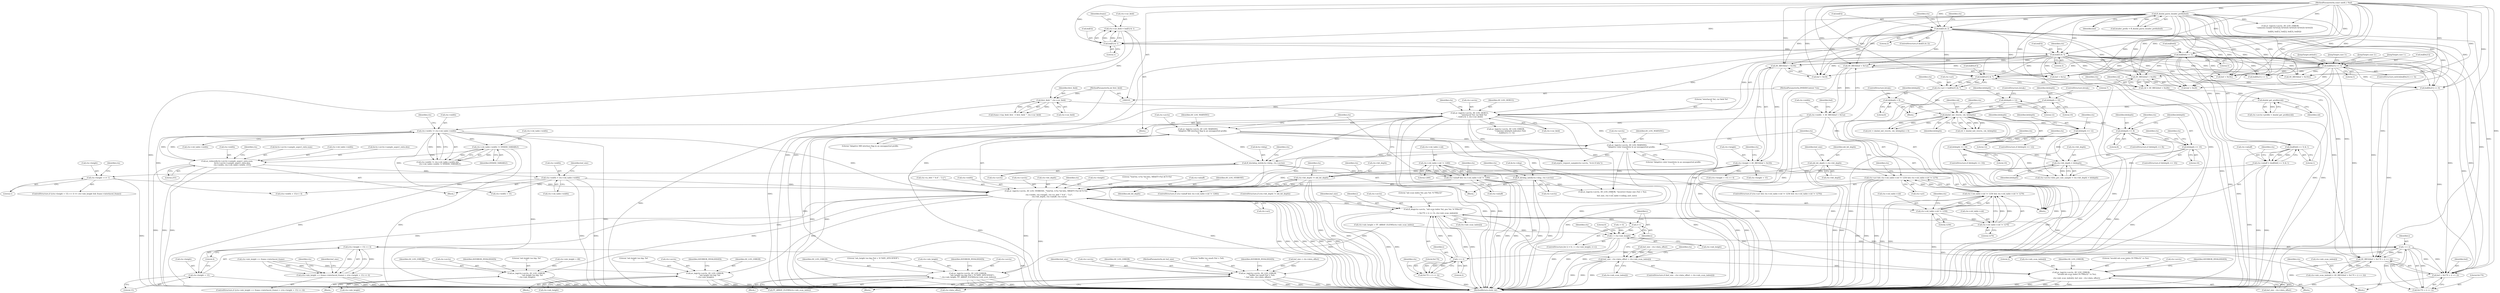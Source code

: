 digraph "0_FFmpeg_296debd213bd6dce7647cedd34eb64e5b94cdc92@pointer" {
"1000643" [label="(Call,av_log(ctx->avctx, AV_LOG_VERBOSE, \"%dx%d, 4:%s %d bits, MBAFF=%d ACT=%d\n\",\n           ctx->width, ctx->height, ctx->is_444 ? \"4:4\" : \"2:2\",\n           ctx->bit_depth, ctx->mbaff, ctx->act))"];
"1000507" [label="(Call,ff_idctdsp_init(&ctx->idsp, ctx->avctx))"];
"1000499" [label="(Call,ff_blockdsp_init(&ctx->bdsp, ctx->avctx))"];
"1000351" [label="(Call,av_log(ctx->avctx, AV_LOG_WARNING,\n               \"Adaptive color transform in an unsupported profile.\n\"))"];
"1000195" [label="(Call,av_log(ctx->avctx, AV_LOG_DEBUG,\n               \"interlaced %d, cur field %d\n\", buf[5] & 3, ctx->cur_field))"];
"1000201" [label="(Call,buf[5] & 3)"];
"1000135" [label="(Call,ff_dnxhd_parse_header_prefix(buf))"];
"1000104" [label="(MethodParameterIn,const uint8_t *buf)"];
"1000176" [label="(Call,buf[5] & 1)"];
"1000166" [label="(Call,buf[5] & 2)"];
"1000190" [label="(Call,first_field ^ ctx->cur_field)"];
"1000106" [label="(MethodParameterIn,int first_field)"];
"1000172" [label="(Call,ctx->cur_field = buf[5] & 1)"];
"1000316" [label="(Call,av_log(ctx->avctx, AV_LOG_WARNING,\n               \"Adaptive MB interlace flag in an unsupported profile.\n\"))"];
"1000528" [label="(Call,ctx->width != ctx->cid_table->width)"];
"1000235" [label="(Call,ctx->width  = AV_RB16(buf + 0x1a))"];
"1000239" [label="(Call,AV_RB16(buf + 0x1a))"];
"1000221" [label="(Call,buf[0x6] >> 5)"];
"1000571" [label="(Call,ctx->width = ctx->cid_table->width)"];
"1000545" [label="(Call,av_reduce(&ctx->avctx->sample_aspect_ratio.num,\n                  &ctx->avctx->sample_aspect_ratio.den,\n                  ctx->width, ctx->cid_table->width, 255))"];
"1000537" [label="(Call,ctx->cid_table->width != DNXHD_VARIABLE)"];
"1000638" [label="(Call,ctx->height <<= 1)"];
"1000227" [label="(Call,ctx->height = AV_RB16(buf + 0x18))"];
"1000231" [label="(Call,AV_RB16(buf + 0x18))"];
"1000493" [label="(Call,ctx->bit_depth != old_bit_depth)"];
"1000487" [label="(Call,ctx->bit_depth = bitdepth)"];
"1000441" [label="(Call,bitdepth == 10)"];
"1000425" [label="(Call,bitdepth == 12)"];
"1000297" [label="(Call,dnxhd_init_vlc(ctx, cid, bitdepth))"];
"1000102" [label="(MethodParameterIn,DNXHDContext *ctx)"];
"1000291" [label="(Call,dnxhd_get_profile(cid))"];
"1000279" [label="(Call,cid = AV_RB32(buf + 0x28))"];
"1000281" [label="(Call,AV_RB32(buf + 0x28))"];
"1000244" [label="(Call,buf[0x21] >> 5)"];
"1000251" [label="(Call,bitdepth = 8)"];
"1000261" [label="(Call,bitdepth = 12)"];
"1000256" [label="(Call,bitdepth = 10)"];
"1000387" [label="(Call,bitdepth == 10)"];
"1000374" [label="(Call,bitdepth == 8)"];
"1000112" [label="(Call,old_bit_depth = ctx->bit_depth)"];
"1000305" [label="(Call,ctx->mbaff && ctx->cid_table->cid != 1260)"];
"1000216" [label="(Call,ctx->mbaff = (buf[0x6] >> 5) & 1)"];
"1000220" [label="(Call,(buf[0x6] >> 5) & 1)"];
"1000309" [label="(Call,ctx->cid_table->cid != 1260)"];
"1000332" [label="(Call,ctx->act && ctx->cid_table->cid != 1256 && ctx->cid_table->cid != 1270)"];
"1000322" [label="(Call,ctx->act = buf[0x2C] & 7)"];
"1000326" [label="(Call,buf[0x2C] & 7)"];
"1000336" [label="(Call,ctx->cid_table->cid != 1256 && ctx->cid_table->cid != 1270)"];
"1000337" [label="(Call,ctx->cid_table->cid != 1256)"];
"1000344" [label="(Call,ctx->cid_table->cid != 1270)"];
"1000700" [label="(Call,av_log(ctx->avctx, AV_LOG_ERROR,\n                    \"mb height too big: %d\n\", ctx->mb_height))"];
"1000725" [label="(Call,(ctx->height + 15) >> 4)"];
"1000717" [label="(Call,(ctx->mb_height << frame->interlaced_frame) > (ctx->height + 15) >> 4)"];
"1000726" [label="(Call,ctx->height + 15)"];
"1000733" [label="(Call,av_log(ctx->avctx, AV_LOG_ERROR,\n                \"mb height too big: %d\n\", ctx->mb_height))"];
"1000751" [label="(Call,av_log(ctx->avctx, AV_LOG_ERROR,\n               \"buffer too small (%d < %d).\n\", buf_size, ctx->data_offset))"];
"1000773" [label="(Call,av_log(ctx->avctx, AV_LOG_ERROR,\n               \"mb_height too big (%d > %\"SIZE_SPECIFIER\").\n\", ctx->mb_height, FF_ARRAY_ELEMS(ctx->mb_scan_index)))"];
"1000814" [label="(Call,ff_dlog(ctx->avctx, \"mb scan index %d, pos %d: %\"PRIu32\"\n\",\n                i, 0x170 + (i << 2), ctx->mb_scan_index[i]))"];
"1000797" [label="(Call,i++)"];
"1000792" [label="(Call,i < ctx->mb_height)"];
"1000811" [label="(Call,i << 2)"];
"1000806" [label="(Call,AV_RB32(buf + 0x170 + (i << 2)))"];
"1000800" [label="(Call,ctx->mb_scan_index[i] = AV_RB32(buf + 0x170 + (i << 2)))"];
"1000807" [label="(Call,buf + 0x170 + (i << 2))"];
"1000809" [label="(Call,0x170 + (i << 2))"];
"1000822" [label="(Call,i << 2)"];
"1000820" [label="(Call,0x170 + (i << 2))"];
"1000831" [label="(Call,buf_size - ctx->data_offset < ctx->mb_scan_index[i])"];
"1000843" [label="(Call,av_log(ctx->avctx, AV_LOG_ERROR,\n                   \"invalid mb scan index (%\"PRIu32\" vs %u).\n\",\n                   ctx->mb_scan_index[i], buf_size - ctx->data_offset))"];
"1000500" [label="(Call,&ctx->bdsp)"];
"1000244" [label="(Call,buf[0x21] >> 5)"];
"1000281" [label="(Call,AV_RB32(buf + 0x28))"];
"1000246" [label="(Identifier,buf)"];
"1000195" [label="(Call,av_log(ctx->avctx, AV_LOG_DEBUG,\n               \"interlaced %d, cur field %d\n\", buf[5] & 3, ctx->cur_field))"];
"1000228" [label="(Call,ctx->height)"];
"1000180" [label="(Literal,1)"];
"1000272" [label="(Call,buf[0x21] >> 5)"];
"1000449" [label="(Identifier,ctx)"];
"1000249" [label="(Block,)"];
"1000142" [label="(Call,av_log(ctx->avctx, AV_LOG_ERROR,\n               \"unknown header 0x%02X 0x%02X 0x%02X 0x%02X 0x%02X\n\",\n               buf[0], buf[1], buf[2], buf[3], buf[4]))"];
"1000282" [label="(Call,buf + 0x28)"];
"1000607" [label="(Call,(ctx->width + 15)>> 4)"];
"1000481" [label="(Call,ctx->avctx->bits_per_raw_sample = ctx->bit_depth = bitdepth)"];
"1000706" [label="(Call,ctx->mb_height)"];
"1000710" [label="(Identifier,AVERROR_INVALIDDATA)"];
"1000705" [label="(Literal,\"mb height too big: %d\n\")"];
"1000330" [label="(Literal,7)"];
"1000105" [label="(MethodParameterIn,int buf_size)"];
"1000235" [label="(Call,ctx->width  = AV_RB16(buf + 0x1a))"];
"1000570" [label="(Literal,255)"];
"1000251" [label="(Call,bitdepth = 8)"];
"1000386" [label="(ControlStructure,if (bitdepth == 10))"];
"1000300" [label="(Identifier,bitdepth)"];
"1000845" [label="(Identifier,ctx)"];
"1000726" [label="(Call,ctx->height + 15)"];
"1000266" [label="(Call,av_log(ctx->avctx, AV_LOG_ERROR,\n               \"Unknown bitdepth indicator (%d)\n\", buf[0x21] >> 5))"];
"1000177" [label="(Call,buf[5])"];
"1000572" [label="(Call,ctx->width)"];
"1000497" [label="(Identifier,old_bit_depth)"];
"1000258" [label="(Literal,10)"];
"1000756" [label="(Literal,\"buffer too small (%d < %d).\n\")"];
"1000782" [label="(Call,FF_ARRAY_ELEMS(ctx->mb_scan_index))"];
"1000818" [label="(Literal,\"mb scan index %d, pos %d: %\"PRIu32\"\n\")"];
"1000317" [label="(Call,ctx->avctx)"];
"1000800" [label="(Call,ctx->mb_scan_index[i] = AV_RB32(buf + 0x170 + (i << 2)))"];
"1000813" [label="(Literal,2)"];
"1000571" [label="(Call,ctx->width = ctx->cid_table->width)"];
"1000192" [label="(Call,ctx->cur_field)"];
"1000351" [label="(Call,av_log(ctx->avctx, AV_LOG_WARNING,\n               \"Adaptive color transform in an unsupported profile.\n\"))"];
"1000239" [label="(Call,AV_RB16(buf + 0x1a))"];
"1000257" [label="(Identifier,bitdepth)"];
"1000216" [label="(Call,ctx->mbaff = (buf[0x6] >> 5) & 1)"];
"1000331" [label="(ControlStructure,if (ctx->act && ctx->cid_table->cid != 1256 && ctx->cid_table->cid != 1270))"];
"1000106" [label="(MethodParameterIn,int first_field)"];
"1000112" [label="(Call,old_bit_depth = ctx->bit_depth)"];
"1000280" [label="(Identifier,cid)"];
"1000378" [label="(Call,avpriv_request_sample(ctx->avctx, \"4:4:4 8 bits\"))"];
"1000546" [label="(Call,&ctx->avctx->sample_aspect_ratio.num)"];
"1000638" [label="(Call,ctx->height <<= 1)"];
"1000297" [label="(Call,dnxhd_init_vlc(ctx, cid, bitdepth))"];
"1000104" [label="(MethodParameterIn,const uint8_t *buf)"];
"1000746" [label="(Identifier,buf_size)"];
"1000831" [label="(Call,buf_size - ctx->data_offset < ctx->mb_scan_index[i])"];
"1000794" [label="(Call,ctx->mb_height)"];
"1000824" [label="(Literal,2)"];
"1000644" [label="(Call,ctx->avctx)"];
"1000427" [label="(Literal,12)"];
"1000751" [label="(Call,av_log(ctx->avctx, AV_LOG_ERROR,\n               \"buffer too small (%d < %d).\n\", buf_size, ctx->data_offset))"];
"1000345" [label="(Call,ctx->cid_table->cid)"];
"1000809" [label="(Call,0x170 + (i << 2))"];
"1000318" [label="(Identifier,ctx)"];
"1000236" [label="(Call,ctx->width)"];
"1000393" [label="(Identifier,ctx)"];
"1000544" [label="(Block,)"];
"1000217" [label="(Call,ctx->mbaff)"];
"1000821" [label="(Literal,0x170)"];
"1000114" [label="(Call,ctx->bit_depth)"];
"1000832" [label="(Call,buf_size - ctx->data_offset)"];
"1000488" [label="(Call,ctx->bit_depth)"];
"1000789" [label="(Call,i = 0)"];
"1000543" [label="(Identifier,DNXHD_VARIABLE)"];
"1000166" [label="(Call,buf[5] & 2)"];
"1000700" [label="(Call,av_log(ctx->avctx, AV_LOG_ERROR,\n                    \"mb height too big: %d\n\", ctx->mb_height))"];
"1000808" [label="(Identifier,buf)"];
"1000121" [label="(Identifier,buf_size)"];
"1000213" [label="(Identifier,ctx)"];
"1000502" [label="(Identifier,ctx)"];
"1000825" [label="(Call,ctx->mb_scan_index[i])"];
"1000833" [label="(Identifier,buf_size)"];
"1000762" [label="(Identifier,AVERROR_INVALIDDATA)"];
"1000350" [label="(Literal,1270)"];
"1000717" [label="(Call,(ctx->mb_height << frame->interlaced_frame) > (ctx->height + 15) >> 4)"];
"1000424" [label="(ControlStructure,if (bitdepth == 12))"];
"1000226" [label="(Literal,1)"];
"1000661" [label="(Call,ctx->bit_depth)"];
"1000320" [label="(Identifier,AV_LOG_WARNING)"];
"1000259" [label="(ControlStructure,break;)"];
"1000344" [label="(Call,ctx->cid_table->cid != 1270)"];
"1000848" [label="(Literal,\"invalid mb scan index (%\"PRIu32\" vs %u).\n\")"];
"1000863" [label="(MethodReturn,static int)"];
"1000510" [label="(Identifier,ctx)"];
"1000699" [label="(Block,)"];
"1000779" [label="(Call,ctx->mb_height)"];
"1000183" [label="(Identifier,frame)"];
"1000750" [label="(Block,)"];
"1000844" [label="(Call,ctx->avctx)"];
"1000265" [label="(JumpTarget,default:)"];
"1000375" [label="(Identifier,bitdepth)"];
"1000261" [label="(Call,bitdepth = 12)"];
"1000820" [label="(Call,0x170 + (i << 2))"];
"1000135" [label="(Call,ff_dnxhd_parse_header_prefix(buf))"];
"1000176" [label="(Call,buf[5] & 1)"];
"1000772" [label="(Block,)"];
"1000538" [label="(Call,ctx->cid_table->width)"];
"1000491" [label="(Identifier,bitdepth)"];
"1000674" [label="(Identifier,ctx)"];
"1000787" [label="(Identifier,AVERROR_INVALIDDATA)"];
"1000512" [label="(Call,ctx->avctx)"];
"1000232" [label="(Call,buf + 0x18)"];
"1000774" [label="(Call,ctx->avctx)"];
"1000801" [label="(Call,ctx->mb_scan_index[i])"];
"1000240" [label="(Call,buf + 0x1a)"];
"1000222" [label="(Call,buf[0x6])"];
"1000260" [label="(JumpTarget,case 3:)"];
"1000229" [label="(Identifier,ctx)"];
"1000652" [label="(Call,ctx->height)"];
"1000252" [label="(Identifier,bitdepth)"];
"1000442" [label="(Identifier,bitdepth)"];
"1000608" [label="(Call,ctx->width + 15)"];
"1000745" [label="(Call,buf_size < ctx->data_offset)"];
"1000764" [label="(Call,ctx->mb_height > FF_ARRAY_ELEMS(ctx->mb_scan_index))"];
"1000798" [label="(Identifier,i)"];
"1000298" [label="(Identifier,ctx)"];
"1000220" [label="(Call,(buf[0x6] >> 5) & 1)"];
"1000376" [label="(Literal,8)"];
"1000532" [label="(Call,ctx->cid_table->width)"];
"1000305" [label="(Call,ctx->mbaff && ctx->cid_table->cid != 1260)"];
"1000473" [label="(Identifier,ctx)"];
"1000639" [label="(Call,ctx->height)"];
"1000575" [label="(Call,ctx->cid_table->width)"];
"1000207" [label="(Identifier,ctx)"];
"1000324" [label="(Identifier,ctx)"];
"1000431" [label="(Identifier,ctx)"];
"1000199" [label="(Identifier,AV_LOG_DEBUG)"];
"1000582" [label="(Identifier,buf_size)"];
"1000263" [label="(Literal,12)"];
"1000730" [label="(Literal,15)"];
"1000827" [label="(Identifier,ctx)"];
"1000739" [label="(Call,ctx->mb_height)"];
"1000725" [label="(Call,(ctx->height + 15) >> 4)"];
"1000285" [label="(Call,ctx->avctx->profile = dnxhd_get_profile(cid))"];
"1000295" [label="(Call,ret = dnxhd_init_vlc(ctx, cid, bitdepth))"];
"1000757" [label="(Identifier,buf_size)"];
"1000191" [label="(Identifier,first_field)"];
"1000792" [label="(Call,i < ctx->mb_height)"];
"1000823" [label="(Identifier,i)"];
"1000171" [label="(Block,)"];
"1000256" [label="(Call,bitdepth = 10)"];
"1000352" [label="(Call,ctx->avctx)"];
"1000255" [label="(JumpTarget,case 2:)"];
"1000279" [label="(Call,cid = AV_RB32(buf + 0x28))"];
"1000507" [label="(Call,ff_idctdsp_init(&ctx->idsp, ctx->avctx))"];
"1000250" [label="(JumpTarget,case 1:)"];
"1000499" [label="(Call,ff_blockdsp_init(&ctx->bdsp, ctx->avctx))"];
"1000735" [label="(Identifier,ctx)"];
"1000727" [label="(Call,ctx->height)"];
"1000262" [label="(Identifier,bitdepth)"];
"1000426" [label="(Identifier,bitdepth)"];
"1000334" [label="(Identifier,ctx)"];
"1000337" [label="(Call,ctx->cid_table->cid != 1256)"];
"1000327" [label="(Call,buf[0x2C])"];
"1000336" [label="(Call,ctx->cid_table->cid != 1256 && ctx->cid_table->cid != 1270)"];
"1000362" [label="(Call,buf[0x2C] >> 6)"];
"1000694" [label="(Call,ctx->mb_height > 68)"];
"1000373" [label="(ControlStructure,if (bitdepth == 8))"];
"1000819" [label="(Identifier,i)"];
"1000565" [label="(Call,ctx->cid_table->width)"];
"1000237" [label="(Identifier,ctx)"];
"1000554" [label="(Call,&ctx->avctx->sample_aspect_ratio.den)"];
"1000323" [label="(Call,ctx->act)"];
"1000315" [label="(Literal,1260)"];
"1000353" [label="(Identifier,ctx)"];
"1000537" [label="(Call,ctx->cid_table->width != DNXHD_VARIABLE)"];
"1000443" [label="(Literal,10)"];
"1000704" [label="(Identifier,AV_LOG_ERROR)"];
"1000504" [label="(Call,ctx->avctx)"];
"1000545" [label="(Call,av_reduce(&ctx->avctx->sample_aspect_ratio.num,\n                  &ctx->avctx->sample_aspect_ratio.den,\n                  ctx->width, ctx->cid_table->width, 255))"];
"1000387" [label="(Call,bitdepth == 10)"];
"1000737" [label="(Identifier,AV_LOG_ERROR)"];
"1000173" [label="(Call,ctx->cur_field)"];
"1000843" [label="(Call,av_log(ctx->avctx, AV_LOG_ERROR,\n                   \"invalid mb scan index (%\"PRIu32\" vs %u).\n\",\n                   ctx->mb_scan_index[i], buf_size - ctx->data_offset))"];
"1000860" [label="(Identifier,AVERROR_INVALIDDATA)"];
"1000170" [label="(Literal,2)"];
"1000253" [label="(Literal,8)"];
"1000793" [label="(Identifier,i)"];
"1000619" [label="(Call,buf + 0x16c)"];
"1000374" [label="(Call,bitdepth == 8)"];
"1000797" [label="(Call,i++)"];
"1000113" [label="(Identifier,old_bit_depth)"];
"1000206" [label="(Call,ctx->cur_field)"];
"1000254" [label="(ControlStructure,break;)"];
"1000837" [label="(Call,ctx->mb_scan_index[i])"];
"1000347" [label="(Identifier,ctx)"];
"1000493" [label="(Call,ctx->bit_depth != old_bit_depth)"];
"1000356" [label="(Literal,\"Adaptive color transform in an unsupported profile.\n\")"];
"1000645" [label="(Identifier,ctx)"];
"1000165" [label="(ControlStructure,if (buf[5] & 2))"];
"1000310" [label="(Call,ctx->cid_table->cid)"];
"1000107" [label="(Block,)"];
"1000494" [label="(Call,ctx->bit_depth)"];
"1000498" [label="(Block,)"];
"1000202" [label="(Call,buf[5])"];
"1000626" [label="(Call,ctx->height + 15)"];
"1000530" [label="(Identifier,ctx)"];
"1000648" [label="(Literal,\"%dx%d, 4:%s %d bits, MBAFF=%d ACT=%d\n\")"];
"1000425" [label="(Call,bitdepth == 12)"];
"1000309" [label="(Call,ctx->cid_table->cid != 1260)"];
"1000492" [label="(ControlStructure,if (ctx->bit_depth != old_bit_depth))"];
"1000731" [label="(Literal,4)"];
"1000718" [label="(Call,ctx->mb_height << frame->interlaced_frame)"];
"1000326" [label="(Call,buf[0x2C] & 7)"];
"1000758" [label="(Call,ctx->data_offset)"];
"1000642" [label="(Literal,1)"];
"1000196" [label="(Call,ctx->avctx)"];
"1000225" [label="(Literal,5)"];
"1000304" [label="(ControlStructure,if (ctx->mbaff && ctx->cid_table->cid != 1260))"];
"1000102" [label="(MethodParameterIn,DNXHDContext *ctx)"];
"1000231" [label="(Call,AV_RB16(buf + 0x18))"];
"1000333" [label="(Call,ctx->act)"];
"1000167" [label="(Call,buf[5])"];
"1000248" [label="(Literal,5)"];
"1000562" [label="(Call,ctx->width)"];
"1000849" [label="(Call,ctx->mb_scan_index[i])"];
"1000487" [label="(Call,ctx->bit_depth = bitdepth)"];
"1000664" [label="(Call,ctx->mbaff)"];
"1000380" [label="(Identifier,ctx)"];
"1000701" [label="(Call,ctx->avctx)"];
"1000243" [label="(ControlStructure,switch(buf[0x21] >> 5))"];
"1000338" [label="(Call,ctx->cid_table->cid)"];
"1000815" [label="(Call,ctx->avctx)"];
"1000299" [label="(Identifier,cid)"];
"1000291" [label="(Call,dnxhd_get_profile(cid))"];
"1000816" [label="(Identifier,ctx)"];
"1000190" [label="(Call,first_field ^ ctx->cur_field)"];
"1000529" [label="(Call,ctx->width)"];
"1000321" [label="(Literal,\"Adaptive MB interlace flag in an unsupported profile.\n\")"];
"1000738" [label="(Literal,\"mb height too big: %d\n\")"];
"1000618" [label="(Call,AV_RB16(buf + 0x16c))"];
"1000294" [label="(Call,(ret = dnxhd_init_vlc(ctx, cid, bitdepth)) < 0)"];
"1000667" [label="(Call,ctx->act)"];
"1000200" [label="(Literal,\"interlaced %d, cur field %d\n\")"];
"1000316" [label="(Call,av_log(ctx->avctx, AV_LOG_WARNING,\n               \"Adaptive MB interlace flag in an unsupported profile.\n\"))"];
"1000777" [label="(Identifier,AV_LOG_ERROR)"];
"1000528" [label="(Call,ctx->width != ctx->cid_table->width)"];
"1000778" [label="(Literal,\"mb_height too big (%d > %\"SIZE_SPECIFIER\").\n\")"];
"1000227" [label="(Call,ctx->height = AV_RB16(buf + 0x18))"];
"1000810" [label="(Literal,0x170)"];
"1000186" [label="(Call,frame->top_field_first  = first_field ^ ctx->cur_field)"];
"1000136" [label="(Identifier,buf)"];
"1000752" [label="(Call,ctx->avctx)"];
"1000812" [label="(Identifier,i)"];
"1000622" [label="(ControlStructure,if ((ctx->height + 15) >> 4 == ctx->mb_height && frame->interlaced_frame))"];
"1000332" [label="(Call,ctx->act && ctx->cid_table->cid != 1256 && ctx->cid_table->cid != 1270)"];
"1000359" [label="(Identifier,ctx)"];
"1000847" [label="(Identifier,AV_LOG_ERROR)"];
"1000508" [label="(Call,&ctx->idsp)"];
"1000527" [label="(Call,ctx->width != ctx->cid_table->width &&\n        ctx->cid_table->width != DNXHD_VARIABLE)"];
"1000440" [label="(ControlStructure,if (bitdepth == 10))"];
"1000807" [label="(Call,buf + 0x170 + (i << 2))"];
"1000803" [label="(Identifier,ctx)"];
"1000174" [label="(Identifier,ctx)"];
"1000355" [label="(Identifier,AV_LOG_WARNING)"];
"1000647" [label="(Identifier,AV_LOG_VERBOSE)"];
"1000733" [label="(Call,av_log(ctx->avctx, AV_LOG_ERROR,\n                \"mb height too big: %d\n\", ctx->mb_height))"];
"1000655" [label="(Call,ctx->is_444 ? \"4:4\" : \"2:2\")"];
"1000755" [label="(Identifier,AV_LOG_ERROR)"];
"1000133" [label="(Call,header_prefix = ff_dnxhd_parse_header_prefix(buf))"];
"1000221" [label="(Call,buf[0x6] >> 5)"];
"1000573" [label="(Identifier,ctx)"];
"1000734" [label="(Call,ctx->avctx)"];
"1000589" [label="(Call,av_log(ctx->avctx, AV_LOG_ERROR, \"incorrect frame size (%d < %u).\n\",\n               buf_size, ctx->cid_table->coding_unit_size))"];
"1000806" [label="(Call,AV_RB32(buf + 0x170 + (i << 2)))"];
"1000716" [label="(ControlStructure,if ((ctx->mb_height << frame->interlaced_frame) > (ctx->height + 15) >> 4))"];
"1000788" [label="(ControlStructure,for (i = 0; i < ctx->mb_height; i++))"];
"1000643" [label="(Call,av_log(ctx->avctx, AV_LOG_VERBOSE, \"%dx%d, 4:%s %d bits, MBAFF=%d ACT=%d\n\",\n           ctx->width, ctx->height, ctx->is_444 ? \"4:4\" : \"2:2\",\n           ctx->bit_depth, ctx->mbaff, ctx->act))"];
"1000292" [label="(Identifier,cid)"];
"1000814" [label="(Call,ff_dlog(ctx->avctx, \"mb scan index %d, pos %d: %\"PRIu32\"\n\",\n                i, 0x170 + (i << 2), ctx->mb_scan_index[i]))"];
"1000201" [label="(Call,buf[5] & 3)"];
"1000743" [label="(Identifier,AVERROR_INVALIDDATA)"];
"1000540" [label="(Identifier,ctx)"];
"1000306" [label="(Call,ctx->mbaff)"];
"1000732" [label="(Block,)"];
"1000862" [label="(Literal,0)"];
"1000842" [label="(Block,)"];
"1000811" [label="(Call,i << 2)"];
"1000773" [label="(Call,av_log(ctx->avctx, AV_LOG_ERROR,\n               \"mb_height too big (%d > %\"SIZE_SPECIFIER\").\n\", ctx->mb_height, FF_ARRAY_ELEMS(ctx->mb_scan_index)))"];
"1000288" [label="(Identifier,ctx)"];
"1000322" [label="(Call,ctx->act = buf[0x2C] & 7)"];
"1000264" [label="(ControlStructure,break;)"];
"1000388" [label="(Identifier,bitdepth)"];
"1000410" [label="(Identifier,ctx)"];
"1000799" [label="(Block,)"];
"1000389" [label="(Literal,10)"];
"1000245" [label="(Call,buf[0x21])"];
"1000343" [label="(Literal,1256)"];
"1000830" [label="(ControlStructure,if (buf_size - ctx->data_offset < ctx->mb_scan_index[i]))"];
"1000218" [label="(Identifier,ctx)"];
"1000625" [label="(Call,(ctx->height + 15) >> 4)"];
"1000822" [label="(Call,i << 2)"];
"1000205" [label="(Literal,3)"];
"1000649" [label="(Call,ctx->width)"];
"1000172" [label="(Call,ctx->cur_field = buf[5] & 1)"];
"1000441" [label="(Call,bitdepth == 10)"];
"1000518" [label="(Identifier,ctx)"];
"1000854" [label="(Call,buf_size - ctx->data_offset)"];
"1000643" -> "1000107"  [label="AST: "];
"1000643" -> "1000667"  [label="CFG: "];
"1000644" -> "1000643"  [label="AST: "];
"1000647" -> "1000643"  [label="AST: "];
"1000648" -> "1000643"  [label="AST: "];
"1000649" -> "1000643"  [label="AST: "];
"1000652" -> "1000643"  [label="AST: "];
"1000655" -> "1000643"  [label="AST: "];
"1000661" -> "1000643"  [label="AST: "];
"1000664" -> "1000643"  [label="AST: "];
"1000667" -> "1000643"  [label="AST: "];
"1000674" -> "1000643"  [label="CFG: "];
"1000643" -> "1000863"  [label="DDG: "];
"1000643" -> "1000863"  [label="DDG: "];
"1000643" -> "1000863"  [label="DDG: "];
"1000643" -> "1000863"  [label="DDG: "];
"1000643" -> "1000863"  [label="DDG: "];
"1000643" -> "1000863"  [label="DDG: "];
"1000643" -> "1000863"  [label="DDG: "];
"1000643" -> "1000863"  [label="DDG: "];
"1000643" -> "1000863"  [label="DDG: "];
"1000507" -> "1000643"  [label="DDG: "];
"1000351" -> "1000643"  [label="DDG: "];
"1000195" -> "1000643"  [label="DDG: "];
"1000316" -> "1000643"  [label="DDG: "];
"1000528" -> "1000643"  [label="DDG: "];
"1000571" -> "1000643"  [label="DDG: "];
"1000638" -> "1000643"  [label="DDG: "];
"1000227" -> "1000643"  [label="DDG: "];
"1000493" -> "1000643"  [label="DDG: "];
"1000305" -> "1000643"  [label="DDG: "];
"1000332" -> "1000643"  [label="DDG: "];
"1000643" -> "1000700"  [label="DDG: "];
"1000643" -> "1000725"  [label="DDG: "];
"1000643" -> "1000726"  [label="DDG: "];
"1000643" -> "1000733"  [label="DDG: "];
"1000643" -> "1000751"  [label="DDG: "];
"1000643" -> "1000773"  [label="DDG: "];
"1000643" -> "1000814"  [label="DDG: "];
"1000507" -> "1000498"  [label="AST: "];
"1000507" -> "1000512"  [label="CFG: "];
"1000508" -> "1000507"  [label="AST: "];
"1000512" -> "1000507"  [label="AST: "];
"1000518" -> "1000507"  [label="CFG: "];
"1000507" -> "1000863"  [label="DDG: "];
"1000507" -> "1000863"  [label="DDG: "];
"1000499" -> "1000507"  [label="DDG: "];
"1000507" -> "1000589"  [label="DDG: "];
"1000499" -> "1000498"  [label="AST: "];
"1000499" -> "1000504"  [label="CFG: "];
"1000500" -> "1000499"  [label="AST: "];
"1000504" -> "1000499"  [label="AST: "];
"1000510" -> "1000499"  [label="CFG: "];
"1000499" -> "1000863"  [label="DDG: "];
"1000499" -> "1000863"  [label="DDG: "];
"1000351" -> "1000499"  [label="DDG: "];
"1000195" -> "1000499"  [label="DDG: "];
"1000316" -> "1000499"  [label="DDG: "];
"1000351" -> "1000331"  [label="AST: "];
"1000351" -> "1000356"  [label="CFG: "];
"1000352" -> "1000351"  [label="AST: "];
"1000355" -> "1000351"  [label="AST: "];
"1000356" -> "1000351"  [label="AST: "];
"1000359" -> "1000351"  [label="CFG: "];
"1000351" -> "1000863"  [label="DDG: "];
"1000351" -> "1000863"  [label="DDG: "];
"1000195" -> "1000351"  [label="DDG: "];
"1000316" -> "1000351"  [label="DDG: "];
"1000316" -> "1000351"  [label="DDG: "];
"1000351" -> "1000378"  [label="DDG: "];
"1000351" -> "1000589"  [label="DDG: "];
"1000195" -> "1000171"  [label="AST: "];
"1000195" -> "1000206"  [label="CFG: "];
"1000196" -> "1000195"  [label="AST: "];
"1000199" -> "1000195"  [label="AST: "];
"1000200" -> "1000195"  [label="AST: "];
"1000201" -> "1000195"  [label="AST: "];
"1000206" -> "1000195"  [label="AST: "];
"1000218" -> "1000195"  [label="CFG: "];
"1000195" -> "1000863"  [label="DDG: "];
"1000195" -> "1000863"  [label="DDG: "];
"1000195" -> "1000863"  [label="DDG: "];
"1000195" -> "1000863"  [label="DDG: "];
"1000195" -> "1000863"  [label="DDG: "];
"1000201" -> "1000195"  [label="DDG: "];
"1000201" -> "1000195"  [label="DDG: "];
"1000190" -> "1000195"  [label="DDG: "];
"1000195" -> "1000266"  [label="DDG: "];
"1000195" -> "1000316"  [label="DDG: "];
"1000195" -> "1000378"  [label="DDG: "];
"1000195" -> "1000589"  [label="DDG: "];
"1000201" -> "1000205"  [label="CFG: "];
"1000202" -> "1000201"  [label="AST: "];
"1000205" -> "1000201"  [label="AST: "];
"1000207" -> "1000201"  [label="CFG: "];
"1000201" -> "1000863"  [label="DDG: "];
"1000135" -> "1000201"  [label="DDG: "];
"1000176" -> "1000201"  [label="DDG: "];
"1000104" -> "1000201"  [label="DDG: "];
"1000201" -> "1000231"  [label="DDG: "];
"1000201" -> "1000232"  [label="DDG: "];
"1000201" -> "1000239"  [label="DDG: "];
"1000201" -> "1000240"  [label="DDG: "];
"1000201" -> "1000244"  [label="DDG: "];
"1000201" -> "1000272"  [label="DDG: "];
"1000201" -> "1000281"  [label="DDG: "];
"1000201" -> "1000282"  [label="DDG: "];
"1000201" -> "1000326"  [label="DDG: "];
"1000201" -> "1000362"  [label="DDG: "];
"1000201" -> "1000618"  [label="DDG: "];
"1000201" -> "1000619"  [label="DDG: "];
"1000201" -> "1000806"  [label="DDG: "];
"1000201" -> "1000807"  [label="DDG: "];
"1000135" -> "1000133"  [label="AST: "];
"1000135" -> "1000136"  [label="CFG: "];
"1000136" -> "1000135"  [label="AST: "];
"1000133" -> "1000135"  [label="CFG: "];
"1000135" -> "1000863"  [label="DDG: "];
"1000135" -> "1000133"  [label="DDG: "];
"1000104" -> "1000135"  [label="DDG: "];
"1000135" -> "1000142"  [label="DDG: "];
"1000135" -> "1000166"  [label="DDG: "];
"1000135" -> "1000176"  [label="DDG: "];
"1000135" -> "1000221"  [label="DDG: "];
"1000135" -> "1000231"  [label="DDG: "];
"1000135" -> "1000232"  [label="DDG: "];
"1000135" -> "1000239"  [label="DDG: "];
"1000135" -> "1000240"  [label="DDG: "];
"1000135" -> "1000244"  [label="DDG: "];
"1000135" -> "1000272"  [label="DDG: "];
"1000135" -> "1000281"  [label="DDG: "];
"1000135" -> "1000282"  [label="DDG: "];
"1000135" -> "1000326"  [label="DDG: "];
"1000135" -> "1000362"  [label="DDG: "];
"1000135" -> "1000618"  [label="DDG: "];
"1000135" -> "1000619"  [label="DDG: "];
"1000135" -> "1000806"  [label="DDG: "];
"1000135" -> "1000807"  [label="DDG: "];
"1000104" -> "1000101"  [label="AST: "];
"1000104" -> "1000863"  [label="DDG: "];
"1000104" -> "1000142"  [label="DDG: "];
"1000104" -> "1000166"  [label="DDG: "];
"1000104" -> "1000176"  [label="DDG: "];
"1000104" -> "1000221"  [label="DDG: "];
"1000104" -> "1000231"  [label="DDG: "];
"1000104" -> "1000232"  [label="DDG: "];
"1000104" -> "1000239"  [label="DDG: "];
"1000104" -> "1000240"  [label="DDG: "];
"1000104" -> "1000244"  [label="DDG: "];
"1000104" -> "1000272"  [label="DDG: "];
"1000104" -> "1000281"  [label="DDG: "];
"1000104" -> "1000282"  [label="DDG: "];
"1000104" -> "1000326"  [label="DDG: "];
"1000104" -> "1000362"  [label="DDG: "];
"1000104" -> "1000618"  [label="DDG: "];
"1000104" -> "1000619"  [label="DDG: "];
"1000104" -> "1000806"  [label="DDG: "];
"1000104" -> "1000807"  [label="DDG: "];
"1000176" -> "1000172"  [label="AST: "];
"1000176" -> "1000180"  [label="CFG: "];
"1000177" -> "1000176"  [label="AST: "];
"1000180" -> "1000176"  [label="AST: "];
"1000172" -> "1000176"  [label="CFG: "];
"1000176" -> "1000172"  [label="DDG: "];
"1000176" -> "1000172"  [label="DDG: "];
"1000166" -> "1000176"  [label="DDG: "];
"1000166" -> "1000165"  [label="AST: "];
"1000166" -> "1000170"  [label="CFG: "];
"1000167" -> "1000166"  [label="AST: "];
"1000170" -> "1000166"  [label="AST: "];
"1000174" -> "1000166"  [label="CFG: "];
"1000213" -> "1000166"  [label="CFG: "];
"1000166" -> "1000863"  [label="DDG: "];
"1000166" -> "1000863"  [label="DDG: "];
"1000166" -> "1000231"  [label="DDG: "];
"1000166" -> "1000232"  [label="DDG: "];
"1000166" -> "1000239"  [label="DDG: "];
"1000166" -> "1000240"  [label="DDG: "];
"1000166" -> "1000244"  [label="DDG: "];
"1000166" -> "1000272"  [label="DDG: "];
"1000166" -> "1000281"  [label="DDG: "];
"1000166" -> "1000282"  [label="DDG: "];
"1000166" -> "1000326"  [label="DDG: "];
"1000166" -> "1000362"  [label="DDG: "];
"1000166" -> "1000618"  [label="DDG: "];
"1000166" -> "1000619"  [label="DDG: "];
"1000166" -> "1000806"  [label="DDG: "];
"1000166" -> "1000807"  [label="DDG: "];
"1000190" -> "1000186"  [label="AST: "];
"1000190" -> "1000192"  [label="CFG: "];
"1000191" -> "1000190"  [label="AST: "];
"1000192" -> "1000190"  [label="AST: "];
"1000186" -> "1000190"  [label="CFG: "];
"1000190" -> "1000863"  [label="DDG: "];
"1000190" -> "1000186"  [label="DDG: "];
"1000190" -> "1000186"  [label="DDG: "];
"1000106" -> "1000190"  [label="DDG: "];
"1000172" -> "1000190"  [label="DDG: "];
"1000106" -> "1000101"  [label="AST: "];
"1000106" -> "1000863"  [label="DDG: "];
"1000172" -> "1000171"  [label="AST: "];
"1000173" -> "1000172"  [label="AST: "];
"1000183" -> "1000172"  [label="CFG: "];
"1000172" -> "1000863"  [label="DDG: "];
"1000316" -> "1000304"  [label="AST: "];
"1000316" -> "1000321"  [label="CFG: "];
"1000317" -> "1000316"  [label="AST: "];
"1000320" -> "1000316"  [label="AST: "];
"1000321" -> "1000316"  [label="AST: "];
"1000324" -> "1000316"  [label="CFG: "];
"1000316" -> "1000863"  [label="DDG: "];
"1000316" -> "1000863"  [label="DDG: "];
"1000316" -> "1000378"  [label="DDG: "];
"1000316" -> "1000589"  [label="DDG: "];
"1000528" -> "1000527"  [label="AST: "];
"1000528" -> "1000532"  [label="CFG: "];
"1000529" -> "1000528"  [label="AST: "];
"1000532" -> "1000528"  [label="AST: "];
"1000540" -> "1000528"  [label="CFG: "];
"1000527" -> "1000528"  [label="CFG: "];
"1000528" -> "1000863"  [label="DDG: "];
"1000528" -> "1000863"  [label="DDG: "];
"1000528" -> "1000527"  [label="DDG: "];
"1000528" -> "1000527"  [label="DDG: "];
"1000235" -> "1000528"  [label="DDG: "];
"1000528" -> "1000537"  [label="DDG: "];
"1000528" -> "1000545"  [label="DDG: "];
"1000528" -> "1000545"  [label="DDG: "];
"1000528" -> "1000607"  [label="DDG: "];
"1000528" -> "1000608"  [label="DDG: "];
"1000235" -> "1000107"  [label="AST: "];
"1000235" -> "1000239"  [label="CFG: "];
"1000236" -> "1000235"  [label="AST: "];
"1000239" -> "1000235"  [label="AST: "];
"1000246" -> "1000235"  [label="CFG: "];
"1000235" -> "1000863"  [label="DDG: "];
"1000235" -> "1000863"  [label="DDG: "];
"1000239" -> "1000235"  [label="DDG: "];
"1000239" -> "1000240"  [label="CFG: "];
"1000240" -> "1000239"  [label="AST: "];
"1000239" -> "1000863"  [label="DDG: "];
"1000221" -> "1000239"  [label="DDG: "];
"1000221" -> "1000220"  [label="AST: "];
"1000221" -> "1000225"  [label="CFG: "];
"1000222" -> "1000221"  [label="AST: "];
"1000225" -> "1000221"  [label="AST: "];
"1000226" -> "1000221"  [label="CFG: "];
"1000221" -> "1000863"  [label="DDG: "];
"1000221" -> "1000220"  [label="DDG: "];
"1000221" -> "1000220"  [label="DDG: "];
"1000221" -> "1000231"  [label="DDG: "];
"1000221" -> "1000232"  [label="DDG: "];
"1000221" -> "1000240"  [label="DDG: "];
"1000221" -> "1000244"  [label="DDG: "];
"1000221" -> "1000272"  [label="DDG: "];
"1000221" -> "1000281"  [label="DDG: "];
"1000221" -> "1000282"  [label="DDG: "];
"1000221" -> "1000326"  [label="DDG: "];
"1000221" -> "1000362"  [label="DDG: "];
"1000221" -> "1000618"  [label="DDG: "];
"1000221" -> "1000619"  [label="DDG: "];
"1000221" -> "1000806"  [label="DDG: "];
"1000221" -> "1000807"  [label="DDG: "];
"1000571" -> "1000544"  [label="AST: "];
"1000571" -> "1000575"  [label="CFG: "];
"1000572" -> "1000571"  [label="AST: "];
"1000575" -> "1000571"  [label="AST: "];
"1000582" -> "1000571"  [label="CFG: "];
"1000571" -> "1000863"  [label="DDG: "];
"1000571" -> "1000863"  [label="DDG: "];
"1000545" -> "1000571"  [label="DDG: "];
"1000571" -> "1000607"  [label="DDG: "];
"1000571" -> "1000608"  [label="DDG: "];
"1000545" -> "1000544"  [label="AST: "];
"1000545" -> "1000570"  [label="CFG: "];
"1000546" -> "1000545"  [label="AST: "];
"1000554" -> "1000545"  [label="AST: "];
"1000562" -> "1000545"  [label="AST: "];
"1000565" -> "1000545"  [label="AST: "];
"1000570" -> "1000545"  [label="AST: "];
"1000573" -> "1000545"  [label="CFG: "];
"1000545" -> "1000863"  [label="DDG: "];
"1000545" -> "1000863"  [label="DDG: "];
"1000545" -> "1000863"  [label="DDG: "];
"1000537" -> "1000545"  [label="DDG: "];
"1000537" -> "1000527"  [label="AST: "];
"1000537" -> "1000543"  [label="CFG: "];
"1000538" -> "1000537"  [label="AST: "];
"1000543" -> "1000537"  [label="AST: "];
"1000527" -> "1000537"  [label="CFG: "];
"1000537" -> "1000863"  [label="DDG: "];
"1000537" -> "1000863"  [label="DDG: "];
"1000537" -> "1000527"  [label="DDG: "];
"1000537" -> "1000527"  [label="DDG: "];
"1000638" -> "1000622"  [label="AST: "];
"1000638" -> "1000642"  [label="CFG: "];
"1000639" -> "1000638"  [label="AST: "];
"1000642" -> "1000638"  [label="AST: "];
"1000645" -> "1000638"  [label="CFG: "];
"1000638" -> "1000863"  [label="DDG: "];
"1000227" -> "1000638"  [label="DDG: "];
"1000227" -> "1000107"  [label="AST: "];
"1000227" -> "1000231"  [label="CFG: "];
"1000228" -> "1000227"  [label="AST: "];
"1000231" -> "1000227"  [label="AST: "];
"1000237" -> "1000227"  [label="CFG: "];
"1000227" -> "1000863"  [label="DDG: "];
"1000227" -> "1000863"  [label="DDG: "];
"1000231" -> "1000227"  [label="DDG: "];
"1000227" -> "1000625"  [label="DDG: "];
"1000227" -> "1000626"  [label="DDG: "];
"1000231" -> "1000232"  [label="CFG: "];
"1000232" -> "1000231"  [label="AST: "];
"1000231" -> "1000863"  [label="DDG: "];
"1000493" -> "1000492"  [label="AST: "];
"1000493" -> "1000497"  [label="CFG: "];
"1000494" -> "1000493"  [label="AST: "];
"1000497" -> "1000493"  [label="AST: "];
"1000502" -> "1000493"  [label="CFG: "];
"1000530" -> "1000493"  [label="CFG: "];
"1000493" -> "1000863"  [label="DDG: "];
"1000493" -> "1000863"  [label="DDG: "];
"1000493" -> "1000863"  [label="DDG: "];
"1000487" -> "1000493"  [label="DDG: "];
"1000112" -> "1000493"  [label="DDG: "];
"1000487" -> "1000481"  [label="AST: "];
"1000487" -> "1000491"  [label="CFG: "];
"1000488" -> "1000487"  [label="AST: "];
"1000491" -> "1000487"  [label="AST: "];
"1000481" -> "1000487"  [label="CFG: "];
"1000487" -> "1000863"  [label="DDG: "];
"1000487" -> "1000481"  [label="DDG: "];
"1000441" -> "1000487"  [label="DDG: "];
"1000425" -> "1000487"  [label="DDG: "];
"1000387" -> "1000487"  [label="DDG: "];
"1000441" -> "1000440"  [label="AST: "];
"1000441" -> "1000443"  [label="CFG: "];
"1000442" -> "1000441"  [label="AST: "];
"1000443" -> "1000441"  [label="AST: "];
"1000449" -> "1000441"  [label="CFG: "];
"1000473" -> "1000441"  [label="CFG: "];
"1000441" -> "1000863"  [label="DDG: "];
"1000425" -> "1000441"  [label="DDG: "];
"1000441" -> "1000481"  [label="DDG: "];
"1000425" -> "1000424"  [label="AST: "];
"1000425" -> "1000427"  [label="CFG: "];
"1000426" -> "1000425"  [label="AST: "];
"1000427" -> "1000425"  [label="AST: "];
"1000431" -> "1000425"  [label="CFG: "];
"1000442" -> "1000425"  [label="CFG: "];
"1000425" -> "1000863"  [label="DDG: "];
"1000297" -> "1000425"  [label="DDG: "];
"1000425" -> "1000481"  [label="DDG: "];
"1000297" -> "1000295"  [label="AST: "];
"1000297" -> "1000300"  [label="CFG: "];
"1000298" -> "1000297"  [label="AST: "];
"1000299" -> "1000297"  [label="AST: "];
"1000300" -> "1000297"  [label="AST: "];
"1000295" -> "1000297"  [label="CFG: "];
"1000297" -> "1000863"  [label="DDG: "];
"1000297" -> "1000863"  [label="DDG: "];
"1000297" -> "1000863"  [label="DDG: "];
"1000297" -> "1000294"  [label="DDG: "];
"1000297" -> "1000294"  [label="DDG: "];
"1000297" -> "1000294"  [label="DDG: "];
"1000297" -> "1000295"  [label="DDG: "];
"1000297" -> "1000295"  [label="DDG: "];
"1000297" -> "1000295"  [label="DDG: "];
"1000102" -> "1000297"  [label="DDG: "];
"1000291" -> "1000297"  [label="DDG: "];
"1000251" -> "1000297"  [label="DDG: "];
"1000261" -> "1000297"  [label="DDG: "];
"1000256" -> "1000297"  [label="DDG: "];
"1000297" -> "1000374"  [label="DDG: "];
"1000102" -> "1000101"  [label="AST: "];
"1000102" -> "1000863"  [label="DDG: "];
"1000291" -> "1000285"  [label="AST: "];
"1000291" -> "1000292"  [label="CFG: "];
"1000292" -> "1000291"  [label="AST: "];
"1000285" -> "1000291"  [label="CFG: "];
"1000291" -> "1000285"  [label="DDG: "];
"1000279" -> "1000291"  [label="DDG: "];
"1000279" -> "1000107"  [label="AST: "];
"1000279" -> "1000281"  [label="CFG: "];
"1000280" -> "1000279"  [label="AST: "];
"1000281" -> "1000279"  [label="AST: "];
"1000288" -> "1000279"  [label="CFG: "];
"1000279" -> "1000863"  [label="DDG: "];
"1000281" -> "1000279"  [label="DDG: "];
"1000281" -> "1000282"  [label="CFG: "];
"1000282" -> "1000281"  [label="AST: "];
"1000281" -> "1000863"  [label="DDG: "];
"1000244" -> "1000281"  [label="DDG: "];
"1000244" -> "1000243"  [label="AST: "];
"1000244" -> "1000248"  [label="CFG: "];
"1000245" -> "1000244"  [label="AST: "];
"1000248" -> "1000244"  [label="AST: "];
"1000250" -> "1000244"  [label="CFG: "];
"1000255" -> "1000244"  [label="CFG: "];
"1000260" -> "1000244"  [label="CFG: "];
"1000265" -> "1000244"  [label="CFG: "];
"1000244" -> "1000863"  [label="DDG: "];
"1000244" -> "1000863"  [label="DDG: "];
"1000244" -> "1000272"  [label="DDG: "];
"1000244" -> "1000282"  [label="DDG: "];
"1000244" -> "1000326"  [label="DDG: "];
"1000244" -> "1000362"  [label="DDG: "];
"1000244" -> "1000618"  [label="DDG: "];
"1000244" -> "1000619"  [label="DDG: "];
"1000244" -> "1000806"  [label="DDG: "];
"1000244" -> "1000807"  [label="DDG: "];
"1000251" -> "1000249"  [label="AST: "];
"1000251" -> "1000253"  [label="CFG: "];
"1000252" -> "1000251"  [label="AST: "];
"1000253" -> "1000251"  [label="AST: "];
"1000254" -> "1000251"  [label="CFG: "];
"1000261" -> "1000249"  [label="AST: "];
"1000261" -> "1000263"  [label="CFG: "];
"1000262" -> "1000261"  [label="AST: "];
"1000263" -> "1000261"  [label="AST: "];
"1000264" -> "1000261"  [label="CFG: "];
"1000256" -> "1000249"  [label="AST: "];
"1000256" -> "1000258"  [label="CFG: "];
"1000257" -> "1000256"  [label="AST: "];
"1000258" -> "1000256"  [label="AST: "];
"1000259" -> "1000256"  [label="CFG: "];
"1000387" -> "1000386"  [label="AST: "];
"1000387" -> "1000389"  [label="CFG: "];
"1000388" -> "1000387"  [label="AST: "];
"1000389" -> "1000387"  [label="AST: "];
"1000393" -> "1000387"  [label="CFG: "];
"1000410" -> "1000387"  [label="CFG: "];
"1000387" -> "1000863"  [label="DDG: "];
"1000374" -> "1000387"  [label="DDG: "];
"1000387" -> "1000481"  [label="DDG: "];
"1000374" -> "1000373"  [label="AST: "];
"1000374" -> "1000376"  [label="CFG: "];
"1000375" -> "1000374"  [label="AST: "];
"1000376" -> "1000374"  [label="AST: "];
"1000380" -> "1000374"  [label="CFG: "];
"1000388" -> "1000374"  [label="CFG: "];
"1000374" -> "1000863"  [label="DDG: "];
"1000374" -> "1000863"  [label="DDG: "];
"1000112" -> "1000107"  [label="AST: "];
"1000112" -> "1000114"  [label="CFG: "];
"1000113" -> "1000112"  [label="AST: "];
"1000114" -> "1000112"  [label="AST: "];
"1000121" -> "1000112"  [label="CFG: "];
"1000112" -> "1000863"  [label="DDG: "];
"1000112" -> "1000863"  [label="DDG: "];
"1000305" -> "1000304"  [label="AST: "];
"1000305" -> "1000306"  [label="CFG: "];
"1000305" -> "1000309"  [label="CFG: "];
"1000306" -> "1000305"  [label="AST: "];
"1000309" -> "1000305"  [label="AST: "];
"1000318" -> "1000305"  [label="CFG: "];
"1000324" -> "1000305"  [label="CFG: "];
"1000305" -> "1000863"  [label="DDG: "];
"1000305" -> "1000863"  [label="DDG: "];
"1000305" -> "1000863"  [label="DDG: "];
"1000216" -> "1000305"  [label="DDG: "];
"1000309" -> "1000305"  [label="DDG: "];
"1000309" -> "1000305"  [label="DDG: "];
"1000216" -> "1000107"  [label="AST: "];
"1000216" -> "1000220"  [label="CFG: "];
"1000217" -> "1000216"  [label="AST: "];
"1000220" -> "1000216"  [label="AST: "];
"1000229" -> "1000216"  [label="CFG: "];
"1000216" -> "1000863"  [label="DDG: "];
"1000216" -> "1000863"  [label="DDG: "];
"1000220" -> "1000216"  [label="DDG: "];
"1000220" -> "1000216"  [label="DDG: "];
"1000220" -> "1000226"  [label="CFG: "];
"1000226" -> "1000220"  [label="AST: "];
"1000220" -> "1000863"  [label="DDG: "];
"1000309" -> "1000315"  [label="CFG: "];
"1000310" -> "1000309"  [label="AST: "];
"1000315" -> "1000309"  [label="AST: "];
"1000309" -> "1000863"  [label="DDG: "];
"1000309" -> "1000337"  [label="DDG: "];
"1000332" -> "1000331"  [label="AST: "];
"1000332" -> "1000333"  [label="CFG: "];
"1000332" -> "1000336"  [label="CFG: "];
"1000333" -> "1000332"  [label="AST: "];
"1000336" -> "1000332"  [label="AST: "];
"1000353" -> "1000332"  [label="CFG: "];
"1000359" -> "1000332"  [label="CFG: "];
"1000332" -> "1000863"  [label="DDG: "];
"1000332" -> "1000863"  [label="DDG: "];
"1000332" -> "1000863"  [label="DDG: "];
"1000322" -> "1000332"  [label="DDG: "];
"1000336" -> "1000332"  [label="DDG: "];
"1000336" -> "1000332"  [label="DDG: "];
"1000322" -> "1000107"  [label="AST: "];
"1000322" -> "1000326"  [label="CFG: "];
"1000323" -> "1000322"  [label="AST: "];
"1000326" -> "1000322"  [label="AST: "];
"1000334" -> "1000322"  [label="CFG: "];
"1000322" -> "1000863"  [label="DDG: "];
"1000326" -> "1000322"  [label="DDG: "];
"1000326" -> "1000322"  [label="DDG: "];
"1000326" -> "1000330"  [label="CFG: "];
"1000327" -> "1000326"  [label="AST: "];
"1000330" -> "1000326"  [label="AST: "];
"1000326" -> "1000362"  [label="DDG: "];
"1000336" -> "1000337"  [label="CFG: "];
"1000336" -> "1000344"  [label="CFG: "];
"1000337" -> "1000336"  [label="AST: "];
"1000344" -> "1000336"  [label="AST: "];
"1000336" -> "1000863"  [label="DDG: "];
"1000336" -> "1000863"  [label="DDG: "];
"1000337" -> "1000336"  [label="DDG: "];
"1000337" -> "1000336"  [label="DDG: "];
"1000344" -> "1000336"  [label="DDG: "];
"1000344" -> "1000336"  [label="DDG: "];
"1000337" -> "1000343"  [label="CFG: "];
"1000338" -> "1000337"  [label="AST: "];
"1000343" -> "1000337"  [label="AST: "];
"1000347" -> "1000337"  [label="CFG: "];
"1000337" -> "1000863"  [label="DDG: "];
"1000337" -> "1000344"  [label="DDG: "];
"1000344" -> "1000350"  [label="CFG: "];
"1000345" -> "1000344"  [label="AST: "];
"1000350" -> "1000344"  [label="AST: "];
"1000344" -> "1000863"  [label="DDG: "];
"1000700" -> "1000699"  [label="AST: "];
"1000700" -> "1000706"  [label="CFG: "];
"1000701" -> "1000700"  [label="AST: "];
"1000704" -> "1000700"  [label="AST: "];
"1000705" -> "1000700"  [label="AST: "];
"1000706" -> "1000700"  [label="AST: "];
"1000710" -> "1000700"  [label="CFG: "];
"1000700" -> "1000863"  [label="DDG: "];
"1000700" -> "1000863"  [label="DDG: "];
"1000700" -> "1000863"  [label="DDG: "];
"1000700" -> "1000863"  [label="DDG: "];
"1000694" -> "1000700"  [label="DDG: "];
"1000725" -> "1000717"  [label="AST: "];
"1000725" -> "1000731"  [label="CFG: "];
"1000726" -> "1000725"  [label="AST: "];
"1000731" -> "1000725"  [label="AST: "];
"1000717" -> "1000725"  [label="CFG: "];
"1000725" -> "1000863"  [label="DDG: "];
"1000725" -> "1000717"  [label="DDG: "];
"1000725" -> "1000717"  [label="DDG: "];
"1000717" -> "1000716"  [label="AST: "];
"1000718" -> "1000717"  [label="AST: "];
"1000735" -> "1000717"  [label="CFG: "];
"1000746" -> "1000717"  [label="CFG: "];
"1000717" -> "1000863"  [label="DDG: "];
"1000717" -> "1000863"  [label="DDG: "];
"1000717" -> "1000863"  [label="DDG: "];
"1000718" -> "1000717"  [label="DDG: "];
"1000718" -> "1000717"  [label="DDG: "];
"1000726" -> "1000730"  [label="CFG: "];
"1000727" -> "1000726"  [label="AST: "];
"1000730" -> "1000726"  [label="AST: "];
"1000731" -> "1000726"  [label="CFG: "];
"1000726" -> "1000863"  [label="DDG: "];
"1000733" -> "1000732"  [label="AST: "];
"1000733" -> "1000739"  [label="CFG: "];
"1000734" -> "1000733"  [label="AST: "];
"1000737" -> "1000733"  [label="AST: "];
"1000738" -> "1000733"  [label="AST: "];
"1000739" -> "1000733"  [label="AST: "];
"1000743" -> "1000733"  [label="CFG: "];
"1000733" -> "1000863"  [label="DDG: "];
"1000733" -> "1000863"  [label="DDG: "];
"1000733" -> "1000863"  [label="DDG: "];
"1000733" -> "1000863"  [label="DDG: "];
"1000718" -> "1000733"  [label="DDG: "];
"1000751" -> "1000750"  [label="AST: "];
"1000751" -> "1000758"  [label="CFG: "];
"1000752" -> "1000751"  [label="AST: "];
"1000755" -> "1000751"  [label="AST: "];
"1000756" -> "1000751"  [label="AST: "];
"1000757" -> "1000751"  [label="AST: "];
"1000758" -> "1000751"  [label="AST: "];
"1000762" -> "1000751"  [label="CFG: "];
"1000751" -> "1000863"  [label="DDG: "];
"1000751" -> "1000863"  [label="DDG: "];
"1000751" -> "1000863"  [label="DDG: "];
"1000751" -> "1000863"  [label="DDG: "];
"1000751" -> "1000863"  [label="DDG: "];
"1000745" -> "1000751"  [label="DDG: "];
"1000745" -> "1000751"  [label="DDG: "];
"1000105" -> "1000751"  [label="DDG: "];
"1000773" -> "1000772"  [label="AST: "];
"1000773" -> "1000782"  [label="CFG: "];
"1000774" -> "1000773"  [label="AST: "];
"1000777" -> "1000773"  [label="AST: "];
"1000778" -> "1000773"  [label="AST: "];
"1000779" -> "1000773"  [label="AST: "];
"1000782" -> "1000773"  [label="AST: "];
"1000787" -> "1000773"  [label="CFG: "];
"1000773" -> "1000863"  [label="DDG: "];
"1000773" -> "1000863"  [label="DDG: "];
"1000773" -> "1000863"  [label="DDG: "];
"1000773" -> "1000863"  [label="DDG: "];
"1000773" -> "1000863"  [label="DDG: "];
"1000764" -> "1000773"  [label="DDG: "];
"1000782" -> "1000773"  [label="DDG: "];
"1000814" -> "1000799"  [label="AST: "];
"1000814" -> "1000825"  [label="CFG: "];
"1000815" -> "1000814"  [label="AST: "];
"1000818" -> "1000814"  [label="AST: "];
"1000819" -> "1000814"  [label="AST: "];
"1000820" -> "1000814"  [label="AST: "];
"1000825" -> "1000814"  [label="AST: "];
"1000833" -> "1000814"  [label="CFG: "];
"1000814" -> "1000863"  [label="DDG: "];
"1000814" -> "1000863"  [label="DDG: "];
"1000814" -> "1000863"  [label="DDG: "];
"1000814" -> "1000863"  [label="DDG: "];
"1000814" -> "1000797"  [label="DDG: "];
"1000822" -> "1000814"  [label="DDG: "];
"1000822" -> "1000814"  [label="DDG: "];
"1000800" -> "1000814"  [label="DDG: "];
"1000814" -> "1000831"  [label="DDG: "];
"1000814" -> "1000843"  [label="DDG: "];
"1000797" -> "1000788"  [label="AST: "];
"1000797" -> "1000798"  [label="CFG: "];
"1000798" -> "1000797"  [label="AST: "];
"1000793" -> "1000797"  [label="CFG: "];
"1000797" -> "1000792"  [label="DDG: "];
"1000792" -> "1000788"  [label="AST: "];
"1000792" -> "1000794"  [label="CFG: "];
"1000793" -> "1000792"  [label="AST: "];
"1000794" -> "1000792"  [label="AST: "];
"1000803" -> "1000792"  [label="CFG: "];
"1000862" -> "1000792"  [label="CFG: "];
"1000792" -> "1000863"  [label="DDG: "];
"1000792" -> "1000863"  [label="DDG: "];
"1000792" -> "1000863"  [label="DDG: "];
"1000789" -> "1000792"  [label="DDG: "];
"1000764" -> "1000792"  [label="DDG: "];
"1000792" -> "1000811"  [label="DDG: "];
"1000811" -> "1000809"  [label="AST: "];
"1000811" -> "1000813"  [label="CFG: "];
"1000812" -> "1000811"  [label="AST: "];
"1000813" -> "1000811"  [label="AST: "];
"1000809" -> "1000811"  [label="CFG: "];
"1000811" -> "1000806"  [label="DDG: "];
"1000811" -> "1000806"  [label="DDG: "];
"1000811" -> "1000807"  [label="DDG: "];
"1000811" -> "1000807"  [label="DDG: "];
"1000811" -> "1000809"  [label="DDG: "];
"1000811" -> "1000809"  [label="DDG: "];
"1000811" -> "1000822"  [label="DDG: "];
"1000806" -> "1000800"  [label="AST: "];
"1000806" -> "1000807"  [label="CFG: "];
"1000807" -> "1000806"  [label="AST: "];
"1000800" -> "1000806"  [label="CFG: "];
"1000806" -> "1000863"  [label="DDG: "];
"1000806" -> "1000800"  [label="DDG: "];
"1000362" -> "1000806"  [label="DDG: "];
"1000800" -> "1000799"  [label="AST: "];
"1000801" -> "1000800"  [label="AST: "];
"1000816" -> "1000800"  [label="CFG: "];
"1000800" -> "1000863"  [label="DDG: "];
"1000807" -> "1000809"  [label="CFG: "];
"1000808" -> "1000807"  [label="AST: "];
"1000809" -> "1000807"  [label="AST: "];
"1000807" -> "1000863"  [label="DDG: "];
"1000362" -> "1000807"  [label="DDG: "];
"1000810" -> "1000809"  [label="AST: "];
"1000822" -> "1000820"  [label="AST: "];
"1000822" -> "1000824"  [label="CFG: "];
"1000823" -> "1000822"  [label="AST: "];
"1000824" -> "1000822"  [label="AST: "];
"1000820" -> "1000822"  [label="CFG: "];
"1000822" -> "1000820"  [label="DDG: "];
"1000822" -> "1000820"  [label="DDG: "];
"1000821" -> "1000820"  [label="AST: "];
"1000827" -> "1000820"  [label="CFG: "];
"1000820" -> "1000863"  [label="DDG: "];
"1000831" -> "1000830"  [label="AST: "];
"1000831" -> "1000837"  [label="CFG: "];
"1000832" -> "1000831"  [label="AST: "];
"1000837" -> "1000831"  [label="AST: "];
"1000845" -> "1000831"  [label="CFG: "];
"1000798" -> "1000831"  [label="CFG: "];
"1000831" -> "1000863"  [label="DDG: "];
"1000831" -> "1000863"  [label="DDG: "];
"1000831" -> "1000863"  [label="DDG: "];
"1000832" -> "1000831"  [label="DDG: "];
"1000832" -> "1000831"  [label="DDG: "];
"1000831" -> "1000843"  [label="DDG: "];
"1000843" -> "1000842"  [label="AST: "];
"1000843" -> "1000854"  [label="CFG: "];
"1000844" -> "1000843"  [label="AST: "];
"1000847" -> "1000843"  [label="AST: "];
"1000848" -> "1000843"  [label="AST: "];
"1000849" -> "1000843"  [label="AST: "];
"1000854" -> "1000843"  [label="AST: "];
"1000860" -> "1000843"  [label="CFG: "];
"1000843" -> "1000863"  [label="DDG: "];
"1000843" -> "1000863"  [label="DDG: "];
"1000843" -> "1000863"  [label="DDG: "];
"1000843" -> "1000863"  [label="DDG: "];
"1000843" -> "1000863"  [label="DDG: "];
"1000854" -> "1000843"  [label="DDG: "];
"1000854" -> "1000843"  [label="DDG: "];
}
